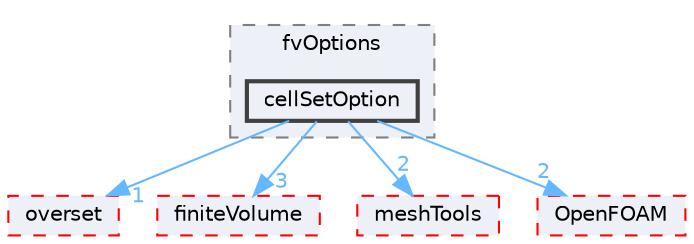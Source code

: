 digraph "src/fvOptions/cellSetOption"
{
 // LATEX_PDF_SIZE
  bgcolor="transparent";
  edge [fontname=Helvetica,fontsize=10,labelfontname=Helvetica,labelfontsize=10];
  node [fontname=Helvetica,fontsize=10,shape=box,height=0.2,width=0.4];
  compound=true
  subgraph clusterdir_3feeed9f14097927738cfbd9bcefd859 {
    graph [ bgcolor="#edf0f7", pencolor="grey50", label="fvOptions", fontname=Helvetica,fontsize=10 style="filled,dashed", URL="dir_3feeed9f14097927738cfbd9bcefd859.html",tooltip=""]
  dir_3985ce20ae33982f8c583731dc480b49 [label="cellSetOption", fillcolor="#edf0f7", color="grey25", style="filled,bold", URL="dir_3985ce20ae33982f8c583731dc480b49.html",tooltip=""];
  }
  dir_130ea3eb54766613bed36c4f96e55285 [label="overset", fillcolor="#edf0f7", color="red", style="filled,dashed", URL="dir_130ea3eb54766613bed36c4f96e55285.html",tooltip=""];
  dir_9bd15774b555cf7259a6fa18f99fe99b [label="finiteVolume", fillcolor="#edf0f7", color="red", style="filled,dashed", URL="dir_9bd15774b555cf7259a6fa18f99fe99b.html",tooltip=""];
  dir_ae30ad0bef50cf391b24c614251bb9fd [label="meshTools", fillcolor="#edf0f7", color="red", style="filled,dashed", URL="dir_ae30ad0bef50cf391b24c614251bb9fd.html",tooltip=""];
  dir_c5473ff19b20e6ec4dfe5c310b3778a8 [label="OpenFOAM", fillcolor="#edf0f7", color="red", style="filled,dashed", URL="dir_c5473ff19b20e6ec4dfe5c310b3778a8.html",tooltip=""];
  dir_3985ce20ae33982f8c583731dc480b49->dir_130ea3eb54766613bed36c4f96e55285 [headlabel="1", labeldistance=1.5 headhref="dir_000430_002752.html" href="dir_000430_002752.html" color="steelblue1" fontcolor="steelblue1"];
  dir_3985ce20ae33982f8c583731dc480b49->dir_9bd15774b555cf7259a6fa18f99fe99b [headlabel="3", labeldistance=1.5 headhref="dir_000430_001387.html" href="dir_000430_001387.html" color="steelblue1" fontcolor="steelblue1"];
  dir_3985ce20ae33982f8c583731dc480b49->dir_ae30ad0bef50cf391b24c614251bb9fd [headlabel="2", labeldistance=1.5 headhref="dir_000430_002382.html" href="dir_000430_002382.html" color="steelblue1" fontcolor="steelblue1"];
  dir_3985ce20ae33982f8c583731dc480b49->dir_c5473ff19b20e6ec4dfe5c310b3778a8 [headlabel="2", labeldistance=1.5 headhref="dir_000430_002695.html" href="dir_000430_002695.html" color="steelblue1" fontcolor="steelblue1"];
}
